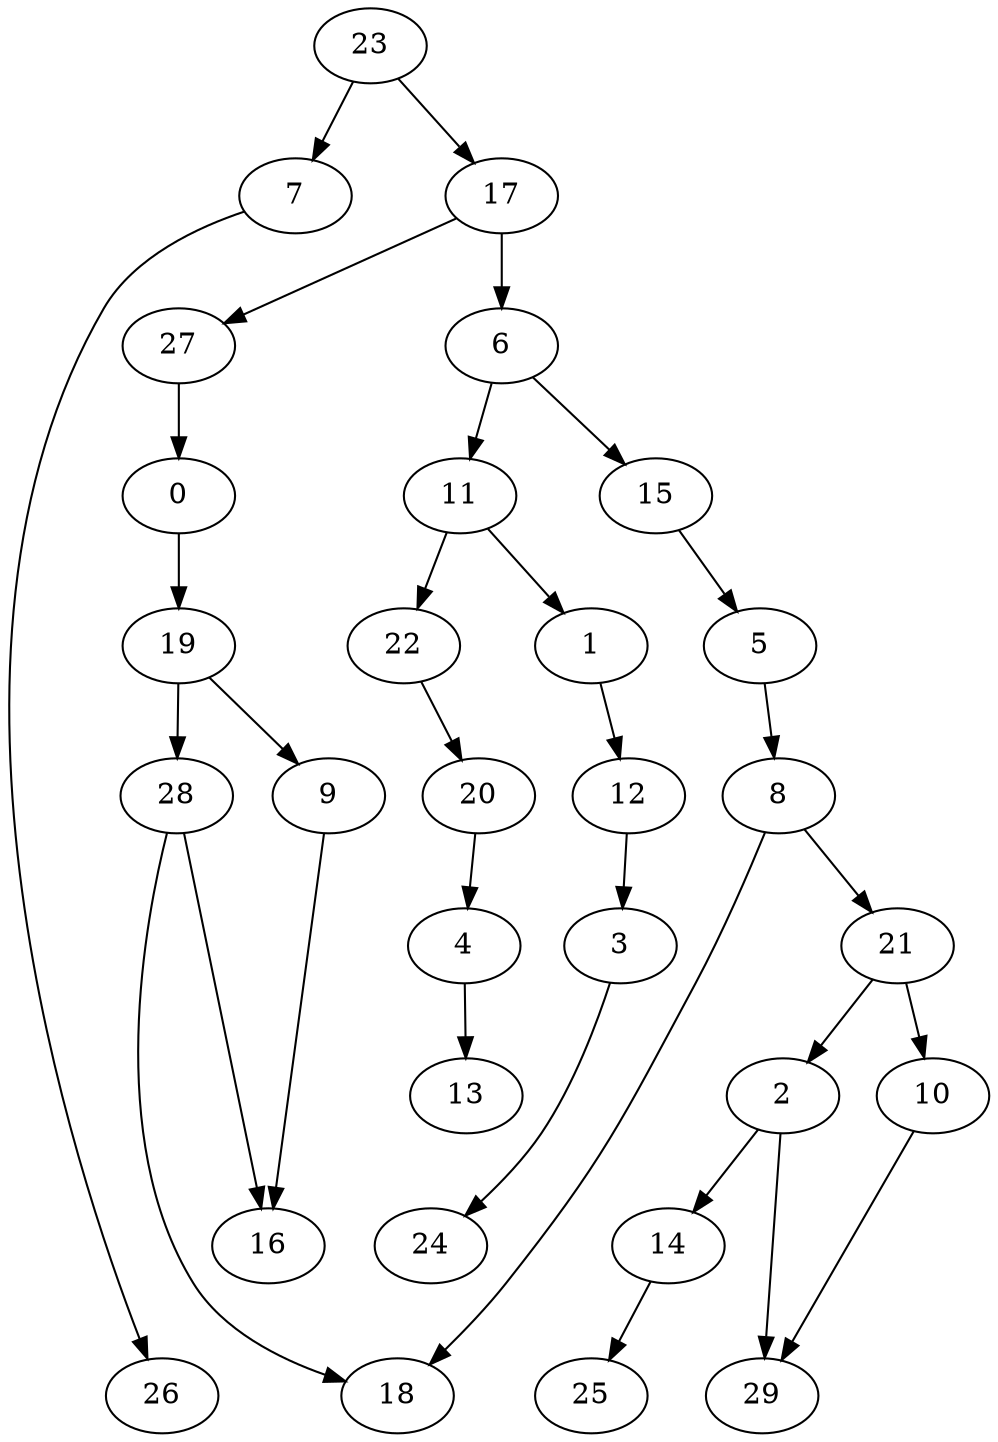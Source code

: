 digraph G {
    0;
    19;
    9;
    28;
    1;
    12;
    3;
    2;
    14;
    29;
    25;
    24;
    4;
    13;
    5;
    8;
    18;
    21;
    6;
    11;
    15;
    22;
    7;
    26;
    10;
    16;
    20;
    17;
    27;
    23;
    0 -> 19 [weight=0];
    19 -> 9 [weight=0];
    19 -> 28 [weight=0];
    9 -> 16 [weight=0];
    28 -> 16 [weight=0];
    28 -> 18 [weight=0];
    1 -> 12 [weight=0];
    12 -> 3 [weight=0];
    3 -> 24 [weight=0];
    2 -> 14 [weight=0];
    2 -> 29 [weight=0];
    14 -> 25 [weight=0];
    4 -> 13 [weight=0];
    5 -> 8 [weight=0];
    8 -> 18 [weight=0];
    8 -> 21 [weight=0];
    21 -> 2 [weight=0];
    21 -> 10 [weight=0];
    6 -> 11 [weight=0];
    6 -> 15 [weight=0];
    11 -> 1 [weight=0];
    11 -> 22 [weight=0];
    15 -> 5 [weight=0];
    22 -> 20 [weight=0];
    7 -> 26 [weight=0];
    10 -> 29 [weight=0];
    20 -> 4 [weight=0];
    17 -> 6 [weight=1];
    17 -> 27 [weight=0];
    27 -> 0 [weight=0];
    23 -> 7 [weight=0];
    23 -> 17 [weight=0];
}
